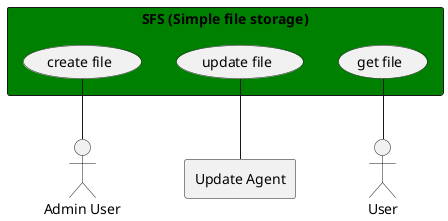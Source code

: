 @startuml

rectangle "SFS (Simple file storage)" as rect #green {
    (create file) as cf
    (update file) as uf
    (get file) as gf
}

:Admin User: as admin
:User: as user
agent "Update Agent" as appClient

cf -- admin
uf -- appClient
gf -- user
@enduml
